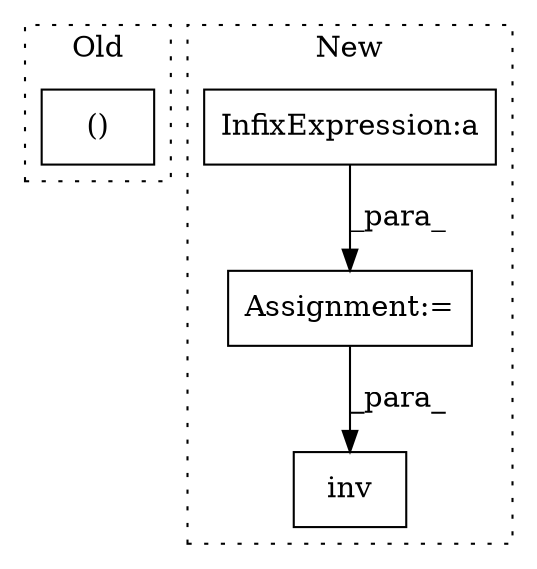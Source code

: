 digraph G {
subgraph cluster0 {
1 [label="()" a="106" s="6095" l="15" shape="box"];
label = "Old";
style="dotted";
}
subgraph cluster1 {
2 [label="inv" a="32" s="6930,6941" l="4,1" shape="box"];
3 [label="Assignment:=" a="7" s="5940" l="1" shape="box"];
4 [label="InfixExpression:a" a="27" s="5969" l="3" shape="box"];
label = "New";
style="dotted";
}
3 -> 2 [label="_para_"];
4 -> 3 [label="_para_"];
}